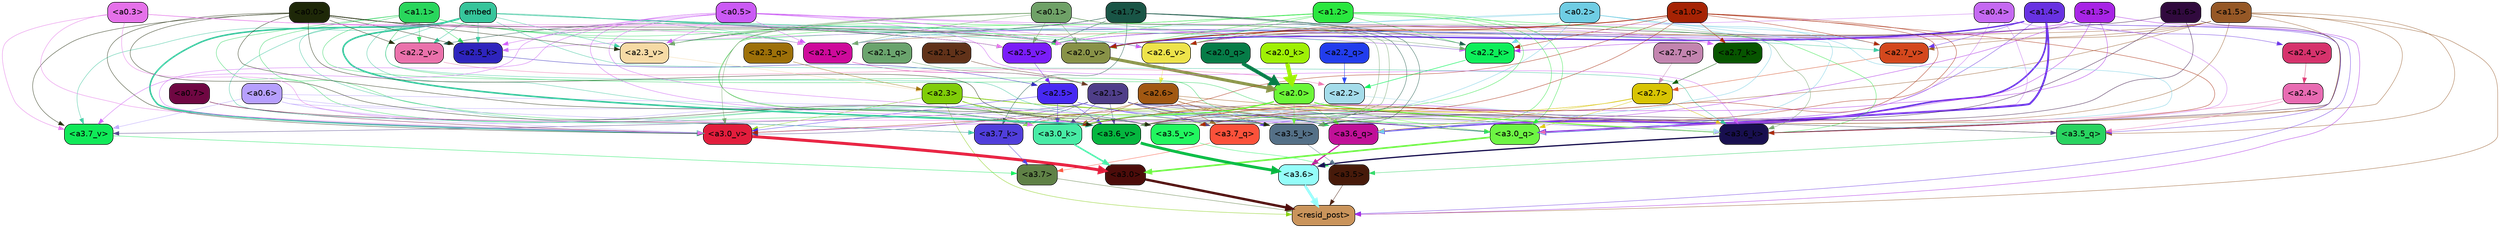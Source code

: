 strict digraph "" {
	graph [bgcolor=transparent,
		layout=dot,
		overlap=false,
		splines=true
	];
	"<a3.7>"	[color=black,
		fillcolor="#5f8146",
		fontname=Helvetica,
		shape=box,
		style="filled, rounded"];
	"<resid_post>"	[color=black,
		fillcolor="#ca945b",
		fontname=Helvetica,
		shape=box,
		style="filled, rounded"];
	"<a3.7>" -> "<resid_post>"	[color="#5f8146",
		penwidth=0.6239100098609924];
	"<a3.6>"	[color=black,
		fillcolor="#94fdf9",
		fontname=Helvetica,
		shape=box,
		style="filled, rounded"];
	"<a3.6>" -> "<resid_post>"	[color="#94fdf9",
		penwidth=4.569062113761902];
	"<a3.5>"	[color=black,
		fillcolor="#471a0a",
		fontname=Helvetica,
		shape=box,
		style="filled, rounded"];
	"<a3.5>" -> "<resid_post>"	[color="#471a0a",
		penwidth=0.6];
	"<a3.0>"	[color=black,
		fillcolor="#4c0c0a",
		fontname=Helvetica,
		shape=box,
		style="filled, rounded"];
	"<a3.0>" -> "<resid_post>"	[color="#4c0c0a",
		penwidth=4.283544182777405];
	"<a2.3>"	[color=black,
		fillcolor="#80cd08",
		fontname=Helvetica,
		shape=box,
		style="filled, rounded"];
	"<a2.3>" -> "<resid_post>"	[color="#80cd08",
		penwidth=0.6];
	"<a3.7_q>"	[color=black,
		fillcolor="#fb513a",
		fontname=Helvetica,
		shape=box,
		style="filled, rounded"];
	"<a2.3>" -> "<a3.7_q>"	[color="#80cd08",
		penwidth=0.6];
	"<a3.6_q>"	[color=black,
		fillcolor="#c11098",
		fontname=Helvetica,
		shape=box,
		style="filled, rounded"];
	"<a2.3>" -> "<a3.6_q>"	[color="#80cd08",
		penwidth=0.6];
	"<a3.5_q>"	[color=black,
		fillcolor="#29d360",
		fontname=Helvetica,
		shape=box,
		style="filled, rounded"];
	"<a2.3>" -> "<a3.5_q>"	[color="#80cd08",
		penwidth=0.6];
	"<a3.0_q>"	[color=black,
		fillcolor="#6df543",
		fontname=Helvetica,
		shape=box,
		style="filled, rounded"];
	"<a2.3>" -> "<a3.0_q>"	[color="#80cd08",
		penwidth=0.6];
	"<a3.0_k>"	[color=black,
		fillcolor="#48eba5",
		fontname=Helvetica,
		shape=box,
		style="filled, rounded"];
	"<a2.3>" -> "<a3.0_k>"	[color="#80cd08",
		penwidth=0.6];
	"<a3.6_v>"	[color=black,
		fillcolor="#05b63f",
		fontname=Helvetica,
		shape=box,
		style="filled, rounded"];
	"<a2.3>" -> "<a3.6_v>"	[color="#80cd08",
		penwidth=0.6];
	"<a3.5_v>"	[color=black,
		fillcolor="#21f65f",
		fontname=Helvetica,
		shape=box,
		style="filled, rounded"];
	"<a2.3>" -> "<a3.5_v>"	[color="#80cd08",
		penwidth=0.6];
	"<a3.0_v>"	[color=black,
		fillcolor="#e21d3c",
		fontname=Helvetica,
		shape=box,
		style="filled, rounded"];
	"<a2.3>" -> "<a3.0_v>"	[color="#80cd08",
		penwidth=0.6];
	"<a1.5>"	[color=black,
		fillcolor="#965826",
		fontname=Helvetica,
		shape=box,
		style="filled, rounded"];
	"<a1.5>" -> "<resid_post>"	[color="#965826",
		penwidth=0.6];
	"<a1.5>" -> "<a3.6_q>"	[color="#965826",
		penwidth=0.6];
	"<a1.5>" -> "<a3.5_q>"	[color="#965826",
		penwidth=0.6];
	"<a1.5>" -> "<a3.0_q>"	[color="#965826",
		penwidth=0.6];
	"<a3.6_k>"	[color=black,
		fillcolor="#180f4f",
		fontname=Helvetica,
		shape=box,
		style="filled, rounded"];
	"<a1.5>" -> "<a3.6_k>"	[color="#965826",
		penwidth=0.6];
	"<a1.5>" -> "<a3.0_k>"	[color="#965826",
		penwidth=0.6];
	"<a2.7_v>"	[color=black,
		fillcolor="#d4481d",
		fontname=Helvetica,
		shape=box,
		style="filled, rounded"];
	"<a1.5>" -> "<a2.7_v>"	[color="#965826",
		penwidth=0.6];
	"<a2.6_v>"	[color=black,
		fillcolor="#ede34a",
		fontname=Helvetica,
		shape=box,
		style="filled, rounded"];
	"<a1.5>" -> "<a2.6_v>"	[color="#965826",
		penwidth=0.6];
	"<a2.1_v>"	[color=black,
		fillcolor="#ce0a9b",
		fontname=Helvetica,
		shape=box,
		style="filled, rounded"];
	"<a1.5>" -> "<a2.1_v>"	[color="#965826",
		penwidth=0.6];
	"<a1.4>"	[color=black,
		fillcolor="#6832e2",
		fontname=Helvetica,
		shape=box,
		style="filled, rounded"];
	"<a1.4>" -> "<resid_post>"	[color="#6832e2",
		penwidth=0.6];
	"<a1.4>" -> "<a3.7_q>"	[color="#6832e2",
		penwidth=0.6];
	"<a1.4>" -> "<a3.6_q>"	[color="#6832e2",
		penwidth=2.7536282539367676];
	"<a1.4>" -> "<a3.5_q>"	[color="#6832e2",
		penwidth=0.6];
	"<a1.4>" -> "<a3.0_q>"	[color="#6832e2",
		penwidth=3.3369133472442627];
	"<a1.4>" -> "<a2.7_v>"	[color="#6832e2",
		penwidth=0.6];
	"<a1.4>" -> "<a2.6_v>"	[color="#6832e2",
		penwidth=0.6];
	"<a2.5_v>"	[color=black,
		fillcolor="#7a1df8",
		fontname=Helvetica,
		shape=box,
		style="filled, rounded"];
	"<a1.4>" -> "<a2.5_v>"	[color="#6832e2",
		penwidth=0.6];
	"<a2.4_v>"	[color=black,
		fillcolor="#d6326c",
		fontname=Helvetica,
		shape=box,
		style="filled, rounded"];
	"<a1.4>" -> "<a2.4_v>"	[color="#6832e2",
		penwidth=0.6];
	"<a1.4>" -> "<a2.1_v>"	[color="#6832e2",
		penwidth=0.6];
	"<a2.0_v>"	[color=black,
		fillcolor="#889247",
		fontname=Helvetica,
		shape=box,
		style="filled, rounded"];
	"<a1.4>" -> "<a2.0_v>"	[color="#6832e2",
		penwidth=2.2818827629089355];
	"<a1.3>"	[color=black,
		fillcolor="#a824e6",
		fontname=Helvetica,
		shape=box,
		style="filled, rounded"];
	"<a1.3>" -> "<resid_post>"	[color="#a824e6",
		penwidth=0.6];
	"<a1.3>" -> "<a3.6_v>"	[color="#a824e6",
		penwidth=0.6];
	"<a1.3>" -> "<a3.5_v>"	[color="#a824e6",
		penwidth=0.6];
	"<a1.3>" -> "<a3.0_v>"	[color="#a824e6",
		penwidth=0.6];
	"<a2.2_k>"	[color=black,
		fillcolor="#0def5a",
		fontname=Helvetica,
		shape=box,
		style="filled, rounded"];
	"<a1.3>" -> "<a2.2_k>"	[color="#a824e6",
		penwidth=0.6];
	"<a1.3>" -> "<a2.5_v>"	[color="#a824e6",
		penwidth=0.6];
	"<a3.7_q>" -> "<a3.7>"	[color="#fb513a",
		penwidth=0.6];
	"<a3.6_q>" -> "<a3.6>"	[color="#c11098",
		penwidth=2.0344843566417694];
	"<a3.5_q>" -> "<a3.5>"	[color="#29d360",
		penwidth=0.6];
	"<a3.0_q>" -> "<a3.0>"	[color="#6df543",
		penwidth=2.863015294075012];
	"<a3.7_k>"	[color=black,
		fillcolor="#503edb",
		fontname=Helvetica,
		shape=box,
		style="filled, rounded"];
	"<a3.7_k>" -> "<a3.7>"	[color="#503edb",
		penwidth=0.6];
	"<a3.6_k>" -> "<a3.6>"	[color="#180f4f",
		penwidth=2.1770318150520325];
	"<a3.5_k>"	[color=black,
		fillcolor="#547087",
		fontname=Helvetica,
		shape=box,
		style="filled, rounded"];
	"<a3.5_k>" -> "<a3.5>"	[color="#547087",
		penwidth=0.6];
	"<a3.0_k>" -> "<a3.0>"	[color="#48eba5",
		penwidth=2.6323853135108948];
	"<a3.7_v>"	[color=black,
		fillcolor="#10e958",
		fontname=Helvetica,
		shape=box,
		style="filled, rounded"];
	"<a3.7_v>" -> "<a3.7>"	[color="#10e958",
		penwidth=0.6];
	"<a3.6_v>" -> "<a3.6>"	[color="#05b63f",
		penwidth=4.972373723983765];
	"<a3.5_v>" -> "<a3.5>"	[color="#21f65f",
		penwidth=0.6];
	"<a3.0_v>" -> "<a3.0>"	[color="#e21d3c",
		penwidth=5.1638524532318115];
	"<a2.6>"	[color=black,
		fillcolor="#a15812",
		fontname=Helvetica,
		shape=box,
		style="filled, rounded"];
	"<a2.6>" -> "<a3.7_q>"	[color="#a15812",
		penwidth=0.6];
	"<a2.6>" -> "<a3.6_q>"	[color="#a15812",
		penwidth=0.6];
	"<a2.6>" -> "<a3.0_q>"	[color="#a15812",
		penwidth=0.6];
	"<a2.6>" -> "<a3.7_k>"	[color="#a15812",
		penwidth=0.6];
	"<a2.6>" -> "<a3.6_k>"	[color="#a15812",
		penwidth=0.6];
	"<a2.6>" -> "<a3.5_k>"	[color="#a15812",
		penwidth=0.6];
	"<a2.6>" -> "<a3.0_k>"	[color="#a15812",
		penwidth=0.6];
	"<a2.1>"	[color=black,
		fillcolor="#4f3e89",
		fontname=Helvetica,
		shape=box,
		style="filled, rounded"];
	"<a2.1>" -> "<a3.7_q>"	[color="#4f3e89",
		penwidth=0.6];
	"<a2.1>" -> "<a3.6_q>"	[color="#4f3e89",
		penwidth=0.6];
	"<a2.1>" -> "<a3.5_q>"	[color="#4f3e89",
		penwidth=0.6];
	"<a2.1>" -> "<a3.0_q>"	[color="#4f3e89",
		penwidth=0.6];
	"<a2.1>" -> "<a3.7_k>"	[color="#4f3e89",
		penwidth=0.6];
	"<a2.1>" -> "<a3.6_k>"	[color="#4f3e89",
		penwidth=0.6];
	"<a2.1>" -> "<a3.5_k>"	[color="#4f3e89",
		penwidth=0.6];
	"<a2.1>" -> "<a3.0_k>"	[color="#4f3e89",
		penwidth=0.6];
	"<a2.1>" -> "<a3.7_v>"	[color="#4f3e89",
		penwidth=0.6];
	"<a2.1>" -> "<a3.6_v>"	[color="#4f3e89",
		penwidth=0.6];
	"<a2.1>" -> "<a3.0_v>"	[color="#4f3e89",
		penwidth=0.6];
	"<a2.7>"	[color=black,
		fillcolor="#d8c403",
		fontname=Helvetica,
		shape=box,
		style="filled, rounded"];
	"<a2.7>" -> "<a3.6_q>"	[color="#d8c403",
		penwidth=0.6];
	"<a2.7>" -> "<a3.0_q>"	[color="#d8c403",
		penwidth=0.6];
	"<a2.7>" -> "<a3.6_k>"	[color="#d8c403",
		penwidth=0.6];
	"<a2.7>" -> "<a3.0_k>"	[color="#d8c403",
		penwidth=0.6];
	"<a2.7>" -> "<a3.6_v>"	[color="#d8c403",
		penwidth=0.6];
	"<a2.5>"	[color=black,
		fillcolor="#4729f2",
		fontname=Helvetica,
		shape=box,
		style="filled, rounded"];
	"<a2.5>" -> "<a3.6_q>"	[color="#4729f2",
		penwidth=0.6];
	"<a2.5>" -> "<a3.0_q>"	[color="#4729f2",
		penwidth=0.6];
	"<a2.5>" -> "<a3.0_k>"	[color="#4729f2",
		penwidth=0.6];
	"<a2.5>" -> "<a3.6_v>"	[color="#4729f2",
		penwidth=0.6];
	"<a2.5>" -> "<a3.0_v>"	[color="#4729f2",
		penwidth=0.6];
	"<a2.0>"	[color=black,
		fillcolor="#6bf637",
		fontname=Helvetica,
		shape=box,
		style="filled, rounded"];
	"<a2.0>" -> "<a3.6_q>"	[color="#6bf637",
		penwidth=0.6];
	"<a2.0>" -> "<a3.0_q>"	[color="#6bf637",
		penwidth=0.6];
	"<a2.0>" -> "<a3.7_k>"	[color="#6bf637",
		penwidth=0.6];
	"<a2.0>" -> "<a3.6_k>"	[color="#6bf637",
		penwidth=1.7047871947288513];
	"<a2.0>" -> "<a3.5_k>"	[color="#6bf637",
		penwidth=0.6];
	"<a2.0>" -> "<a3.0_k>"	[color="#6bf637",
		penwidth=2.239806979894638];
	"<a1.1>"	[color=black,
		fillcolor="#29d65c",
		fontname=Helvetica,
		shape=box,
		style="filled, rounded"];
	"<a1.1>" -> "<a3.6_q>"	[color="#29d65c",
		penwidth=0.6];
	"<a1.1>" -> "<a3.0_q>"	[color="#29d65c",
		penwidth=0.6];
	"<a1.1>" -> "<a3.0_k>"	[color="#29d65c",
		penwidth=0.6];
	"<a1.1>" -> "<a3.6_v>"	[color="#29d65c",
		penwidth=0.6];
	"<a2.5_k>"	[color=black,
		fillcolor="#2e24bd",
		fontname=Helvetica,
		shape=box,
		style="filled, rounded"];
	"<a1.1>" -> "<a2.5_k>"	[color="#29d65c",
		penwidth=0.6];
	"<a1.1>" -> "<a2.6_v>"	[color="#29d65c",
		penwidth=0.6];
	"<a2.2_v>"	[color=black,
		fillcolor="#ea71ab",
		fontname=Helvetica,
		shape=box,
		style="filled, rounded"];
	"<a1.1>" -> "<a2.2_v>"	[color="#29d65c",
		penwidth=0.6];
	"<a1.1>" -> "<a2.1_v>"	[color="#29d65c",
		penwidth=0.6];
	"<a1.1>" -> "<a2.0_v>"	[color="#29d65c",
		penwidth=0.6];
	"<a0.4>"	[color=black,
		fillcolor="#c569f2",
		fontname=Helvetica,
		shape=box,
		style="filled, rounded"];
	"<a0.4>" -> "<a3.6_q>"	[color="#c569f2",
		penwidth=0.6];
	"<a0.4>" -> "<a3.0_q>"	[color="#c569f2",
		penwidth=0.6];
	"<a0.4>" -> "<a3.6_k>"	[color="#c569f2",
		penwidth=0.6];
	"<a0.4>" -> "<a2.5_k>"	[color="#c569f2",
		penwidth=0.6];
	"<a0.2>"	[color=black,
		fillcolor="#6fcde4",
		fontname=Helvetica,
		shape=box,
		style="filled, rounded"];
	"<a0.2>" -> "<a3.6_q>"	[color="#6fcde4",
		penwidth=0.6];
	"<a0.2>" -> "<a3.0_q>"	[color="#6fcde4",
		penwidth=0.6];
	"<a0.2>" -> "<a3.6_k>"	[color="#6fcde4",
		penwidth=0.6];
	"<a0.2>" -> "<a3.0_k>"	[color="#6fcde4",
		penwidth=0.6];
	"<a0.2>" -> "<a2.2_k>"	[color="#6fcde4",
		penwidth=0.6];
	"<a0.2>" -> "<a2.7_v>"	[color="#6fcde4",
		penwidth=0.6];
	"<a0.2>" -> "<a2.1_v>"	[color="#6fcde4",
		penwidth=0.6];
	"<a0.2>" -> "<a2.0_v>"	[color="#6fcde4",
		penwidth=0.6];
	"<a2.4>"	[color=black,
		fillcolor="#e86bb2",
		fontname=Helvetica,
		shape=box,
		style="filled, rounded"];
	"<a2.4>" -> "<a3.5_q>"	[color="#e86bb2",
		penwidth=0.6];
	"<a2.4>" -> "<a3.0_q>"	[color="#e86bb2",
		penwidth=0.6];
	"<a1.2>"	[color=black,
		fillcolor="#2ae73f",
		fontname=Helvetica,
		shape=box,
		style="filled, rounded"];
	"<a1.2>" -> "<a3.0_q>"	[color="#2ae73f",
		penwidth=0.6];
	"<a1.2>" -> "<a3.6_k>"	[color="#2ae73f",
		penwidth=0.6];
	"<a1.2>" -> "<a3.5_k>"	[color="#2ae73f",
		penwidth=0.6];
	"<a1.2>" -> "<a3.0_k>"	[color="#2ae73f",
		penwidth=0.6];
	"<a1.2>" -> "<a3.5_v>"	[color="#2ae73f",
		penwidth=0.6];
	"<a1.2>" -> "<a2.2_k>"	[color="#2ae73f",
		penwidth=0.6];
	"<a1.2>" -> "<a2.6_v>"	[color="#2ae73f",
		penwidth=0.6];
	"<a1.2>" -> "<a2.5_v>"	[color="#2ae73f",
		penwidth=0.6];
	"<a2.3_v>"	[color=black,
		fillcolor="#f6daa5",
		fontname=Helvetica,
		shape=box,
		style="filled, rounded"];
	"<a1.2>" -> "<a2.3_v>"	[color="#2ae73f",
		penwidth=0.6];
	"<a1.2>" -> "<a2.0_v>"	[color="#2ae73f",
		penwidth=0.6];
	"<a1.7>"	[color=black,
		fillcolor="#195546",
		fontname=Helvetica,
		shape=box,
		style="filled, rounded"];
	"<a1.7>" -> "<a3.7_k>"	[color="#195546",
		penwidth=0.6];
	"<a1.7>" -> "<a3.5_k>"	[color="#195546",
		penwidth=0.6];
	"<a1.7>" -> "<a3.6_v>"	[color="#195546",
		penwidth=0.6];
	"<a1.7>" -> "<a2.2_k>"	[color="#195546",
		penwidth=0.6];
	"<a1.7>" -> "<a2.5_v>"	[color="#195546",
		penwidth=0.6];
	"<a1.7>" -> "<a2.3_v>"	[color="#195546",
		penwidth=0.6];
	"<a1.7>" -> "<a2.2_v>"	[color="#195546",
		penwidth=0.6];
	"<a0.7>"	[color=black,
		fillcolor="#6f0742",
		fontname=Helvetica,
		shape=box,
		style="filled, rounded"];
	"<a0.7>" -> "<a3.7_k>"	[color="#6f0742",
		penwidth=0.6];
	"<a0.7>" -> "<a3.0_v>"	[color="#6f0742",
		penwidth=0.6];
	"<a0.6>"	[color=black,
		fillcolor="#b69ffd",
		fontname=Helvetica,
		shape=box,
		style="filled, rounded"];
	"<a0.6>" -> "<a3.7_k>"	[color="#b69ffd",
		penwidth=0.6];
	"<a0.6>" -> "<a3.6_k>"	[color="#b69ffd",
		penwidth=0.6];
	"<a0.6>" -> "<a3.0_k>"	[color="#b69ffd",
		penwidth=0.6];
	"<a0.6>" -> "<a3.7_v>"	[color="#b69ffd",
		penwidth=0.6];
	"<a0.6>" -> "<a3.6_v>"	[color="#b69ffd",
		penwidth=0.6];
	"<a0.6>" -> "<a3.0_v>"	[color="#b69ffd",
		penwidth=0.6];
	embed	[color=black,
		fillcolor="#36c59b",
		fontname=Helvetica,
		shape=box,
		style="filled, rounded"];
	embed -> "<a3.7_k>"	[color="#36c59b",
		penwidth=0.6];
	embed -> "<a3.6_k>"	[color="#36c59b",
		penwidth=0.6];
	embed -> "<a3.5_k>"	[color="#36c59b",
		penwidth=0.6];
	embed -> "<a3.0_k>"	[color="#36c59b",
		penwidth=0.6];
	embed -> "<a3.7_v>"	[color="#36c59b",
		penwidth=0.6];
	embed -> "<a3.6_v>"	[color="#36c59b",
		penwidth=2.7369276881217957];
	embed -> "<a3.5_v>"	[color="#36c59b",
		penwidth=0.6];
	embed -> "<a3.0_v>"	[color="#36c59b",
		penwidth=2.5778204202651978];
	embed -> "<a2.5_k>"	[color="#36c59b",
		penwidth=0.6];
	embed -> "<a2.2_k>"	[color="#36c59b",
		penwidth=0.6363201141357422];
	embed -> "<a2.7_v>"	[color="#36c59b",
		penwidth=0.6];
	embed -> "<a2.6_v>"	[color="#36c59b",
		penwidth=0.6];
	embed -> "<a2.5_v>"	[color="#36c59b",
		penwidth=0.6];
	embed -> "<a2.3_v>"	[color="#36c59b",
		penwidth=0.6];
	embed -> "<a2.2_v>"	[color="#36c59b",
		penwidth=0.6175012588500977];
	embed -> "<a2.1_v>"	[color="#36c59b",
		penwidth=0.6];
	embed -> "<a2.0_v>"	[color="#36c59b",
		penwidth=0.6];
	"<a2.2>"	[color=black,
		fillcolor="#a4dcea",
		fontname=Helvetica,
		shape=box,
		style="filled, rounded"];
	"<a2.2>" -> "<a3.6_k>"	[color="#a4dcea",
		penwidth=0.6];
	"<a2.2>" -> "<a3.0_k>"	[color="#a4dcea",
		penwidth=0.6];
	"<a2.2>" -> "<a3.6_v>"	[color="#a4dcea",
		penwidth=0.6];
	"<a1.6>"	[color=black,
		fillcolor="#310a3e",
		fontname=Helvetica,
		shape=box,
		style="filled, rounded"];
	"<a1.6>" -> "<a3.6_k>"	[color="#310a3e",
		penwidth=0.6];
	"<a1.6>" -> "<a3.5_k>"	[color="#310a3e",
		penwidth=0.6];
	"<a1.6>" -> "<a3.6_v>"	[color="#310a3e",
		penwidth=0.6];
	"<a1.6>" -> "<a2.0_v>"	[color="#310a3e",
		penwidth=0.6];
	"<a1.0>"	[color=black,
		fillcolor="#a62304",
		fontname=Helvetica,
		shape=box,
		style="filled, rounded"];
	"<a1.0>" -> "<a3.6_k>"	[color="#a62304",
		penwidth=0.6];
	"<a1.0>" -> "<a3.0_k>"	[color="#a62304",
		penwidth=0.6];
	"<a1.0>" -> "<a3.6_v>"	[color="#a62304",
		penwidth=0.6];
	"<a1.0>" -> "<a3.5_v>"	[color="#a62304",
		penwidth=0.6];
	"<a1.0>" -> "<a3.0_v>"	[color="#a62304",
		penwidth=0.6];
	"<a2.7_k>"	[color=black,
		fillcolor="#075500",
		fontname=Helvetica,
		shape=box,
		style="filled, rounded"];
	"<a1.0>" -> "<a2.7_k>"	[color="#a62304",
		penwidth=0.6];
	"<a1.0>" -> "<a2.2_k>"	[color="#a62304",
		penwidth=0.6];
	"<a1.0>" -> "<a2.7_v>"	[color="#a62304",
		penwidth=0.6];
	"<a1.0>" -> "<a2.6_v>"	[color="#a62304",
		penwidth=0.6];
	"<a1.0>" -> "<a2.0_v>"	[color="#a62304",
		penwidth=1.2978954315185547];
	"<a0.5>"	[color=black,
		fillcolor="#cb5af5",
		fontname=Helvetica,
		shape=box,
		style="filled, rounded"];
	"<a0.5>" -> "<a3.6_k>"	[color="#cb5af5",
		penwidth=0.6];
	"<a0.5>" -> "<a3.7_v>"	[color="#cb5af5",
		penwidth=0.6];
	"<a0.5>" -> "<a3.6_v>"	[color="#cb5af5",
		penwidth=0.6];
	"<a0.5>" -> "<a3.5_v>"	[color="#cb5af5",
		penwidth=0.6];
	"<a0.5>" -> "<a3.0_v>"	[color="#cb5af5",
		penwidth=0.6];
	"<a0.5>" -> "<a2.7_k>"	[color="#cb5af5",
		penwidth=0.6];
	"<a0.5>" -> "<a2.5_k>"	[color="#cb5af5",
		penwidth=0.6];
	"<a0.5>" -> "<a2.2_k>"	[color="#cb5af5",
		penwidth=0.6];
	"<a0.5>" -> "<a2.6_v>"	[color="#cb5af5",
		penwidth=0.6];
	"<a0.5>" -> "<a2.3_v>"	[color="#cb5af5",
		penwidth=0.6];
	"<a0.5>" -> "<a2.1_v>"	[color="#cb5af5",
		penwidth=0.6];
	"<a0.5>" -> "<a2.0_v>"	[color="#cb5af5",
		penwidth=0.6];
	"<a0.1>"	[color=black,
		fillcolor="#6fa167",
		fontname=Helvetica,
		shape=box,
		style="filled, rounded"];
	"<a0.1>" -> "<a3.6_k>"	[color="#6fa167",
		penwidth=0.6];
	"<a0.1>" -> "<a3.5_k>"	[color="#6fa167",
		penwidth=0.6];
	"<a0.1>" -> "<a3.0_k>"	[color="#6fa167",
		penwidth=0.6];
	"<a0.1>" -> "<a3.6_v>"	[color="#6fa167",
		penwidth=0.6];
	"<a0.1>" -> "<a3.0_v>"	[color="#6fa167",
		penwidth=0.6];
	"<a0.1>" -> "<a2.2_k>"	[color="#6fa167",
		penwidth=0.6];
	"<a0.1>" -> "<a2.5_v>"	[color="#6fa167",
		penwidth=0.6];
	"<a0.1>" -> "<a2.3_v>"	[color="#6fa167",
		penwidth=0.6];
	"<a0.1>" -> "<a2.1_v>"	[color="#6fa167",
		penwidth=0.6];
	"<a0.1>" -> "<a2.0_v>"	[color="#6fa167",
		penwidth=0.6];
	"<a0.0>"	[color=black,
		fillcolor="#1e2808",
		fontname=Helvetica,
		shape=box,
		style="filled, rounded"];
	"<a0.0>" -> "<a3.5_k>"	[color="#1e2808",
		penwidth=0.6];
	"<a0.0>" -> "<a3.7_v>"	[color="#1e2808",
		penwidth=0.6];
	"<a0.0>" -> "<a3.6_v>"	[color="#1e2808",
		penwidth=0.6];
	"<a0.0>" -> "<a3.5_v>"	[color="#1e2808",
		penwidth=0.6];
	"<a0.0>" -> "<a3.0_v>"	[color="#1e2808",
		penwidth=0.6];
	"<a0.0>" -> "<a2.5_k>"	[color="#1e2808",
		penwidth=0.6];
	"<a0.0>" -> "<a2.5_v>"	[color="#1e2808",
		penwidth=0.6];
	"<a0.0>" -> "<a2.3_v>"	[color="#1e2808",
		penwidth=0.6];
	"<a0.0>" -> "<a2.2_v>"	[color="#1e2808",
		penwidth=0.6];
	"<a0.0>" -> "<a2.0_v>"	[color="#1e2808",
		penwidth=0.6];
	"<a0.3>"	[color=black,
		fillcolor="#e571e9",
		fontname=Helvetica,
		shape=box,
		style="filled, rounded"];
	"<a0.3>" -> "<a3.0_k>"	[color="#e571e9",
		penwidth=0.6];
	"<a0.3>" -> "<a3.7_v>"	[color="#e571e9",
		penwidth=0.6];
	"<a0.3>" -> "<a3.0_v>"	[color="#e571e9",
		penwidth=0.6];
	"<a0.3>" -> "<a2.5_v>"	[color="#e571e9",
		penwidth=0.6];
	"<a0.3>" -> "<a2.1_v>"	[color="#e571e9",
		penwidth=0.6];
	"<a0.3>" -> "<a2.0_v>"	[color="#e571e9",
		penwidth=0.6];
	"<a2.7_q>"	[color=black,
		fillcolor="#c384af",
		fontname=Helvetica,
		shape=box,
		style="filled, rounded"];
	"<a2.7_q>" -> "<a2.7>"	[color="#c384af",
		penwidth=0.6];
	"<a2.3_q>"	[color=black,
		fillcolor="#9d7009",
		fontname=Helvetica,
		shape=box,
		style="filled, rounded"];
	"<a2.3_q>" -> "<a2.3>"	[color="#9d7009",
		penwidth=0.6];
	"<a2.2_q>"	[color=black,
		fillcolor="#223ded",
		fontname=Helvetica,
		shape=box,
		style="filled, rounded"];
	"<a2.2_q>" -> "<a2.2>"	[color="#223ded",
		penwidth=0.7441773414611816];
	"<a2.1_q>"	[color=black,
		fillcolor="#6aa46d",
		fontname=Helvetica,
		shape=box,
		style="filled, rounded"];
	"<a2.1_q>" -> "<a2.1>"	[color="#6aa46d",
		penwidth=0.6];
	"<a2.0_q>"	[color=black,
		fillcolor="#067c47",
		fontname=Helvetica,
		shape=box,
		style="filled, rounded"];
	"<a2.0_q>" -> "<a2.0>"	[color="#067c47",
		penwidth=6.422367453575134];
	"<a2.7_k>" -> "<a2.7>"	[color="#075500",
		penwidth=0.6];
	"<a2.5_k>" -> "<a2.5>"	[color="#2e24bd",
		penwidth=0.6];
	"<a2.2_k>" -> "<a2.2>"	[color="#0def5a",
		penwidth=0.8810110092163086];
	"<a2.1_k>"	[color=black,
		fillcolor="#613219",
		fontname=Helvetica,
		shape=box,
		style="filled, rounded"];
	"<a2.1_k>" -> "<a2.1>"	[color="#613219",
		penwidth=0.6];
	"<a2.0_k>"	[color=black,
		fillcolor="#9ff005",
		fontname=Helvetica,
		shape=box,
		style="filled, rounded"];
	"<a2.0_k>" -> "<a2.0>"	[color="#9ff005",
		penwidth=7.398894429206848];
	"<a2.7_v>" -> "<a2.7>"	[color="#d4481d",
		penwidth=0.6];
	"<a2.6_v>" -> "<a2.6>"	[color="#ede34a",
		penwidth=0.6];
	"<a2.5_v>" -> "<a2.5>"	[color="#7a1df8",
		penwidth=0.6];
	"<a2.4_v>" -> "<a2.4>"	[color="#d6326c",
		penwidth=0.6];
	"<a2.3_v>" -> "<a2.3>"	[color="#f6daa5",
		penwidth=0.6];
	"<a2.2_v>" -> "<a2.2>"	[color="#ea71ab",
		penwidth=0.6];
	"<a2.1_v>" -> "<a2.1>"	[color="#ce0a9b",
		penwidth=0.6];
	"<a2.0_v>" -> "<a2.0>"	[color="#889247",
		penwidth=5.395828627049923];
}
